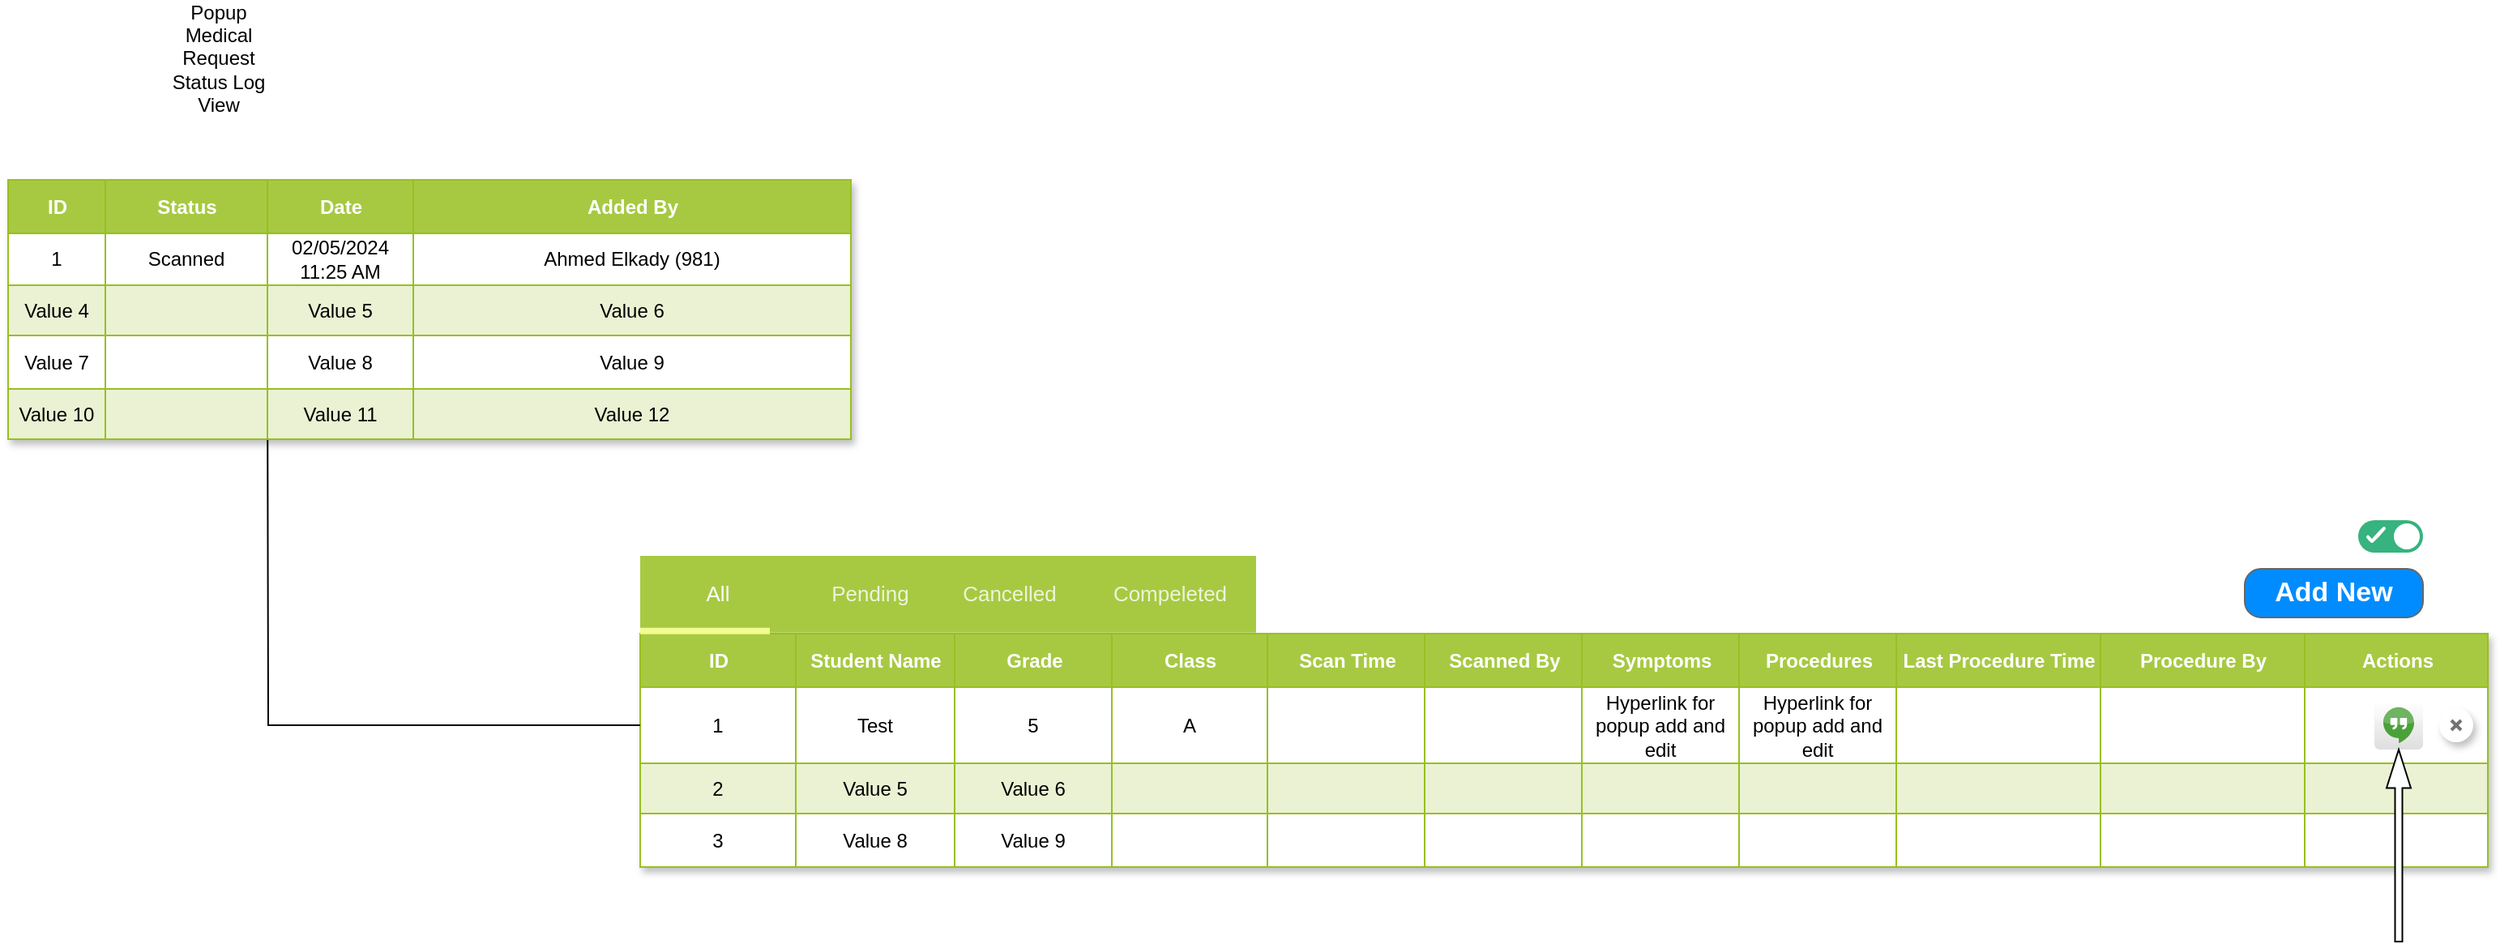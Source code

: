 <mxfile version="24.3.1" type="github">
  <diagram name="Page-1" id="crKuEAGFltX46NYWID3b">
    <mxGraphModel dx="1816" dy="1701" grid="1" gridSize="10" guides="1" tooltips="1" connect="1" arrows="1" fold="1" page="1" pageScale="1" pageWidth="827" pageHeight="1169" background="#FFFFFF" math="0" shadow="0">
      <root>
        <mxCell id="0" />
        <mxCell id="1" parent="0" />
        <mxCell id="ohvGNoViEB5J8aTvtYbx-51" value="Assets" style="childLayout=tableLayout;recursiveResize=0;strokeColor=#98bf21;fillColor=#A7C942;shadow=1;" vertex="1" parent="1">
          <mxGeometry x="-70" y="70" width="1140" height="144.0" as="geometry" />
        </mxCell>
        <mxCell id="ohvGNoViEB5J8aTvtYbx-52" style="shape=tableRow;horizontal=0;startSize=0;swimlaneHead=0;swimlaneBody=0;top=0;left=0;bottom=0;right=0;dropTarget=0;collapsible=0;recursiveResize=0;expand=0;fontStyle=0;strokeColor=inherit;fillColor=#ffffff;" vertex="1" parent="ohvGNoViEB5J8aTvtYbx-51">
          <mxGeometry width="1140" height="33" as="geometry" />
        </mxCell>
        <mxCell id="ohvGNoViEB5J8aTvtYbx-53" value="ID" style="connectable=0;recursiveResize=0;strokeColor=inherit;fillColor=#A7C942;align=center;fontStyle=1;fontColor=#FFFFFF;html=1;" vertex="1" parent="ohvGNoViEB5J8aTvtYbx-52">
          <mxGeometry width="96" height="33" as="geometry">
            <mxRectangle width="96" height="33" as="alternateBounds" />
          </mxGeometry>
        </mxCell>
        <mxCell id="ohvGNoViEB5J8aTvtYbx-54" value="Student Name" style="connectable=0;recursiveResize=0;strokeColor=inherit;fillColor=#A7C942;align=center;fontStyle=1;fontColor=#FFFFFF;html=1;" vertex="1" parent="ohvGNoViEB5J8aTvtYbx-52">
          <mxGeometry x="96" width="98" height="33" as="geometry">
            <mxRectangle width="98" height="33" as="alternateBounds" />
          </mxGeometry>
        </mxCell>
        <mxCell id="ohvGNoViEB5J8aTvtYbx-55" value="Grade" style="connectable=0;recursiveResize=0;strokeColor=inherit;fillColor=#A7C942;align=center;fontStyle=1;fontColor=#FFFFFF;html=1;" vertex="1" parent="ohvGNoViEB5J8aTvtYbx-52">
          <mxGeometry x="194" width="97" height="33" as="geometry">
            <mxRectangle width="97" height="33" as="alternateBounds" />
          </mxGeometry>
        </mxCell>
        <mxCell id="ohvGNoViEB5J8aTvtYbx-72" value="Class" style="connectable=0;recursiveResize=0;strokeColor=inherit;fillColor=#A7C942;align=center;fontStyle=1;fontColor=#FFFFFF;html=1;" vertex="1" parent="ohvGNoViEB5J8aTvtYbx-52">
          <mxGeometry x="291" width="96" height="33" as="geometry">
            <mxRectangle width="96" height="33" as="alternateBounds" />
          </mxGeometry>
        </mxCell>
        <mxCell id="ohvGNoViEB5J8aTvtYbx-76" value="Scan Time" style="connectable=0;recursiveResize=0;strokeColor=inherit;fillColor=#A7C942;align=center;fontStyle=1;fontColor=#FFFFFF;html=1;" vertex="1" parent="ohvGNoViEB5J8aTvtYbx-52">
          <mxGeometry x="387" width="97" height="33" as="geometry">
            <mxRectangle width="97" height="33" as="alternateBounds" />
          </mxGeometry>
        </mxCell>
        <mxCell id="ohvGNoViEB5J8aTvtYbx-94" value="Scanned By" style="connectable=0;recursiveResize=0;strokeColor=inherit;fillColor=#A7C942;align=center;fontStyle=1;fontColor=#FFFFFF;html=1;" vertex="1" parent="ohvGNoViEB5J8aTvtYbx-52">
          <mxGeometry x="484" width="97" height="33" as="geometry">
            <mxRectangle width="97" height="33" as="alternateBounds" />
          </mxGeometry>
        </mxCell>
        <mxCell id="ohvGNoViEB5J8aTvtYbx-85" value="Symptoms" style="connectable=0;recursiveResize=0;strokeColor=inherit;fillColor=#A7C942;align=center;fontStyle=1;fontColor=#FFFFFF;html=1;" vertex="1" parent="ohvGNoViEB5J8aTvtYbx-52">
          <mxGeometry x="581" width="97" height="33" as="geometry">
            <mxRectangle width="97" height="33" as="alternateBounds" />
          </mxGeometry>
        </mxCell>
        <mxCell id="ohvGNoViEB5J8aTvtYbx-89" value="Procedures" style="connectable=0;recursiveResize=0;strokeColor=inherit;fillColor=#A7C942;align=center;fontStyle=1;fontColor=#FFFFFF;html=1;" vertex="1" parent="ohvGNoViEB5J8aTvtYbx-52">
          <mxGeometry x="678" width="97" height="33" as="geometry">
            <mxRectangle width="97" height="33" as="alternateBounds" />
          </mxGeometry>
        </mxCell>
        <mxCell id="ohvGNoViEB5J8aTvtYbx-80" value="Last Procedure Time" style="connectable=0;recursiveResize=0;strokeColor=inherit;fillColor=#A7C942;align=center;fontStyle=1;fontColor=#FFFFFF;html=1;" vertex="1" parent="ohvGNoViEB5J8aTvtYbx-52">
          <mxGeometry x="775" width="126" height="33" as="geometry">
            <mxRectangle width="126" height="33" as="alternateBounds" />
          </mxGeometry>
        </mxCell>
        <mxCell id="ohvGNoViEB5J8aTvtYbx-98" value="Procedure By" style="connectable=0;recursiveResize=0;strokeColor=inherit;fillColor=#A7C942;align=center;fontStyle=1;fontColor=#FFFFFF;html=1;" vertex="1" parent="ohvGNoViEB5J8aTvtYbx-52">
          <mxGeometry x="901" width="126" height="33" as="geometry">
            <mxRectangle width="126" height="33" as="alternateBounds" />
          </mxGeometry>
        </mxCell>
        <mxCell id="ohvGNoViEB5J8aTvtYbx-102" value="Actions" style="connectable=0;recursiveResize=0;strokeColor=inherit;fillColor=#A7C942;align=center;fontStyle=1;fontColor=#FFFFFF;html=1;" vertex="1" parent="ohvGNoViEB5J8aTvtYbx-52">
          <mxGeometry x="1027" width="113" height="33" as="geometry">
            <mxRectangle width="113" height="33" as="alternateBounds" />
          </mxGeometry>
        </mxCell>
        <mxCell id="ohvGNoViEB5J8aTvtYbx-56" value="" style="shape=tableRow;horizontal=0;startSize=0;swimlaneHead=0;swimlaneBody=0;top=0;left=0;bottom=0;right=0;dropTarget=0;collapsible=0;recursiveResize=0;expand=0;fontStyle=0;strokeColor=inherit;fillColor=#ffffff;" vertex="1" parent="ohvGNoViEB5J8aTvtYbx-51">
          <mxGeometry y="33" width="1140" height="47" as="geometry" />
        </mxCell>
        <mxCell id="ohvGNoViEB5J8aTvtYbx-57" value="1" style="connectable=0;recursiveResize=0;strokeColor=inherit;fillColor=inherit;align=center;whiteSpace=wrap;html=1;" vertex="1" parent="ohvGNoViEB5J8aTvtYbx-56">
          <mxGeometry width="96" height="47" as="geometry">
            <mxRectangle width="96" height="47" as="alternateBounds" />
          </mxGeometry>
        </mxCell>
        <mxCell id="ohvGNoViEB5J8aTvtYbx-58" value="Test" style="connectable=0;recursiveResize=0;strokeColor=inherit;fillColor=inherit;align=center;whiteSpace=wrap;html=1;" vertex="1" parent="ohvGNoViEB5J8aTvtYbx-56">
          <mxGeometry x="96" width="98" height="47" as="geometry">
            <mxRectangle width="98" height="47" as="alternateBounds" />
          </mxGeometry>
        </mxCell>
        <mxCell id="ohvGNoViEB5J8aTvtYbx-59" value="5" style="connectable=0;recursiveResize=0;strokeColor=inherit;fillColor=inherit;align=center;whiteSpace=wrap;html=1;" vertex="1" parent="ohvGNoViEB5J8aTvtYbx-56">
          <mxGeometry x="194" width="97" height="47" as="geometry">
            <mxRectangle width="97" height="47" as="alternateBounds" />
          </mxGeometry>
        </mxCell>
        <mxCell id="ohvGNoViEB5J8aTvtYbx-73" value="A" style="connectable=0;recursiveResize=0;strokeColor=inherit;fillColor=inherit;align=center;whiteSpace=wrap;html=1;" vertex="1" parent="ohvGNoViEB5J8aTvtYbx-56">
          <mxGeometry x="291" width="96" height="47" as="geometry">
            <mxRectangle width="96" height="47" as="alternateBounds" />
          </mxGeometry>
        </mxCell>
        <mxCell id="ohvGNoViEB5J8aTvtYbx-77" style="connectable=0;recursiveResize=0;strokeColor=inherit;fillColor=inherit;align=center;whiteSpace=wrap;html=1;" vertex="1" parent="ohvGNoViEB5J8aTvtYbx-56">
          <mxGeometry x="387" width="97" height="47" as="geometry">
            <mxRectangle width="97" height="47" as="alternateBounds" />
          </mxGeometry>
        </mxCell>
        <mxCell id="ohvGNoViEB5J8aTvtYbx-95" style="connectable=0;recursiveResize=0;strokeColor=inherit;fillColor=inherit;align=center;whiteSpace=wrap;html=1;" vertex="1" parent="ohvGNoViEB5J8aTvtYbx-56">
          <mxGeometry x="484" width="97" height="47" as="geometry">
            <mxRectangle width="97" height="47" as="alternateBounds" />
          </mxGeometry>
        </mxCell>
        <mxCell id="ohvGNoViEB5J8aTvtYbx-86" value="Hyperlink for popup add and edit" style="connectable=0;recursiveResize=0;strokeColor=inherit;fillColor=inherit;align=center;whiteSpace=wrap;html=1;" vertex="1" parent="ohvGNoViEB5J8aTvtYbx-56">
          <mxGeometry x="581" width="97" height="47" as="geometry">
            <mxRectangle width="97" height="47" as="alternateBounds" />
          </mxGeometry>
        </mxCell>
        <mxCell id="ohvGNoViEB5J8aTvtYbx-90" value="Hyperlink for popup add and edit" style="connectable=0;recursiveResize=0;strokeColor=inherit;fillColor=inherit;align=center;whiteSpace=wrap;html=1;" vertex="1" parent="ohvGNoViEB5J8aTvtYbx-56">
          <mxGeometry x="678" width="97" height="47" as="geometry">
            <mxRectangle width="97" height="47" as="alternateBounds" />
          </mxGeometry>
        </mxCell>
        <mxCell id="ohvGNoViEB5J8aTvtYbx-81" style="connectable=0;recursiveResize=0;strokeColor=inherit;fillColor=inherit;align=center;whiteSpace=wrap;html=1;" vertex="1" parent="ohvGNoViEB5J8aTvtYbx-56">
          <mxGeometry x="775" width="126" height="47" as="geometry">
            <mxRectangle width="126" height="47" as="alternateBounds" />
          </mxGeometry>
        </mxCell>
        <mxCell id="ohvGNoViEB5J8aTvtYbx-99" style="connectable=0;recursiveResize=0;strokeColor=inherit;fillColor=inherit;align=center;whiteSpace=wrap;html=1;" vertex="1" parent="ohvGNoViEB5J8aTvtYbx-56">
          <mxGeometry x="901" width="126" height="47" as="geometry">
            <mxRectangle width="126" height="47" as="alternateBounds" />
          </mxGeometry>
        </mxCell>
        <mxCell id="ohvGNoViEB5J8aTvtYbx-103" style="connectable=0;recursiveResize=0;strokeColor=inherit;fillColor=inherit;align=center;whiteSpace=wrap;html=1;" vertex="1" parent="ohvGNoViEB5J8aTvtYbx-56">
          <mxGeometry x="1027" width="113" height="47" as="geometry">
            <mxRectangle width="113" height="47" as="alternateBounds" />
          </mxGeometry>
        </mxCell>
        <mxCell id="ohvGNoViEB5J8aTvtYbx-60" value="" style="shape=tableRow;horizontal=0;startSize=0;swimlaneHead=0;swimlaneBody=0;top=0;left=0;bottom=0;right=0;dropTarget=0;collapsible=0;recursiveResize=0;expand=0;fontStyle=1;strokeColor=inherit;fillColor=#EAF2D3;" vertex="1" parent="ohvGNoViEB5J8aTvtYbx-51">
          <mxGeometry y="80" width="1140" height="31" as="geometry" />
        </mxCell>
        <mxCell id="ohvGNoViEB5J8aTvtYbx-61" value="2" style="connectable=0;recursiveResize=0;strokeColor=inherit;fillColor=inherit;whiteSpace=wrap;html=1;" vertex="1" parent="ohvGNoViEB5J8aTvtYbx-60">
          <mxGeometry width="96" height="31" as="geometry">
            <mxRectangle width="96" height="31" as="alternateBounds" />
          </mxGeometry>
        </mxCell>
        <mxCell id="ohvGNoViEB5J8aTvtYbx-62" value="Value 5" style="connectable=0;recursiveResize=0;strokeColor=inherit;fillColor=inherit;whiteSpace=wrap;html=1;" vertex="1" parent="ohvGNoViEB5J8aTvtYbx-60">
          <mxGeometry x="96" width="98" height="31" as="geometry">
            <mxRectangle width="98" height="31" as="alternateBounds" />
          </mxGeometry>
        </mxCell>
        <mxCell id="ohvGNoViEB5J8aTvtYbx-63" value="Value 6" style="connectable=0;recursiveResize=0;strokeColor=inherit;fillColor=inherit;whiteSpace=wrap;html=1;" vertex="1" parent="ohvGNoViEB5J8aTvtYbx-60">
          <mxGeometry x="194" width="97" height="31" as="geometry">
            <mxRectangle width="97" height="31" as="alternateBounds" />
          </mxGeometry>
        </mxCell>
        <mxCell id="ohvGNoViEB5J8aTvtYbx-74" style="connectable=0;recursiveResize=0;strokeColor=inherit;fillColor=inherit;whiteSpace=wrap;html=1;" vertex="1" parent="ohvGNoViEB5J8aTvtYbx-60">
          <mxGeometry x="291" width="96" height="31" as="geometry">
            <mxRectangle width="96" height="31" as="alternateBounds" />
          </mxGeometry>
        </mxCell>
        <mxCell id="ohvGNoViEB5J8aTvtYbx-78" style="connectable=0;recursiveResize=0;strokeColor=inherit;fillColor=inherit;whiteSpace=wrap;html=1;" vertex="1" parent="ohvGNoViEB5J8aTvtYbx-60">
          <mxGeometry x="387" width="97" height="31" as="geometry">
            <mxRectangle width="97" height="31" as="alternateBounds" />
          </mxGeometry>
        </mxCell>
        <mxCell id="ohvGNoViEB5J8aTvtYbx-96" style="connectable=0;recursiveResize=0;strokeColor=inherit;fillColor=inherit;whiteSpace=wrap;html=1;" vertex="1" parent="ohvGNoViEB5J8aTvtYbx-60">
          <mxGeometry x="484" width="97" height="31" as="geometry">
            <mxRectangle width="97" height="31" as="alternateBounds" />
          </mxGeometry>
        </mxCell>
        <mxCell id="ohvGNoViEB5J8aTvtYbx-87" style="connectable=0;recursiveResize=0;strokeColor=inherit;fillColor=inherit;whiteSpace=wrap;html=1;" vertex="1" parent="ohvGNoViEB5J8aTvtYbx-60">
          <mxGeometry x="581" width="97" height="31" as="geometry">
            <mxRectangle width="97" height="31" as="alternateBounds" />
          </mxGeometry>
        </mxCell>
        <mxCell id="ohvGNoViEB5J8aTvtYbx-91" style="connectable=0;recursiveResize=0;strokeColor=inherit;fillColor=inherit;whiteSpace=wrap;html=1;" vertex="1" parent="ohvGNoViEB5J8aTvtYbx-60">
          <mxGeometry x="678" width="97" height="31" as="geometry">
            <mxRectangle width="97" height="31" as="alternateBounds" />
          </mxGeometry>
        </mxCell>
        <mxCell id="ohvGNoViEB5J8aTvtYbx-82" style="connectable=0;recursiveResize=0;strokeColor=inherit;fillColor=inherit;whiteSpace=wrap;html=1;" vertex="1" parent="ohvGNoViEB5J8aTvtYbx-60">
          <mxGeometry x="775" width="126" height="31" as="geometry">
            <mxRectangle width="126" height="31" as="alternateBounds" />
          </mxGeometry>
        </mxCell>
        <mxCell id="ohvGNoViEB5J8aTvtYbx-100" style="connectable=0;recursiveResize=0;strokeColor=inherit;fillColor=inherit;whiteSpace=wrap;html=1;" vertex="1" parent="ohvGNoViEB5J8aTvtYbx-60">
          <mxGeometry x="901" width="126" height="31" as="geometry">
            <mxRectangle width="126" height="31" as="alternateBounds" />
          </mxGeometry>
        </mxCell>
        <mxCell id="ohvGNoViEB5J8aTvtYbx-104" style="connectable=0;recursiveResize=0;strokeColor=inherit;fillColor=inherit;whiteSpace=wrap;html=1;" vertex="1" parent="ohvGNoViEB5J8aTvtYbx-60">
          <mxGeometry x="1027" width="113" height="31" as="geometry">
            <mxRectangle width="113" height="31" as="alternateBounds" />
          </mxGeometry>
        </mxCell>
        <mxCell id="ohvGNoViEB5J8aTvtYbx-64" value="" style="shape=tableRow;horizontal=0;startSize=0;swimlaneHead=0;swimlaneBody=0;top=0;left=0;bottom=0;right=0;dropTarget=0;collapsible=0;recursiveResize=0;expand=0;fontStyle=0;strokeColor=inherit;fillColor=#ffffff;" vertex="1" parent="ohvGNoViEB5J8aTvtYbx-51">
          <mxGeometry y="111" width="1140" height="33" as="geometry" />
        </mxCell>
        <mxCell id="ohvGNoViEB5J8aTvtYbx-65" value="3" style="connectable=0;recursiveResize=0;strokeColor=inherit;fillColor=inherit;fontStyle=0;align=center;whiteSpace=wrap;html=1;" vertex="1" parent="ohvGNoViEB5J8aTvtYbx-64">
          <mxGeometry width="96" height="33" as="geometry">
            <mxRectangle width="96" height="33" as="alternateBounds" />
          </mxGeometry>
        </mxCell>
        <mxCell id="ohvGNoViEB5J8aTvtYbx-66" value="Value 8" style="connectable=0;recursiveResize=0;strokeColor=inherit;fillColor=inherit;fontStyle=0;align=center;whiteSpace=wrap;html=1;" vertex="1" parent="ohvGNoViEB5J8aTvtYbx-64">
          <mxGeometry x="96" width="98" height="33" as="geometry">
            <mxRectangle width="98" height="33" as="alternateBounds" />
          </mxGeometry>
        </mxCell>
        <mxCell id="ohvGNoViEB5J8aTvtYbx-67" value="Value 9" style="connectable=0;recursiveResize=0;strokeColor=inherit;fillColor=inherit;fontStyle=0;align=center;whiteSpace=wrap;html=1;" vertex="1" parent="ohvGNoViEB5J8aTvtYbx-64">
          <mxGeometry x="194" width="97" height="33" as="geometry">
            <mxRectangle width="97" height="33" as="alternateBounds" />
          </mxGeometry>
        </mxCell>
        <mxCell id="ohvGNoViEB5J8aTvtYbx-75" style="connectable=0;recursiveResize=0;strokeColor=inherit;fillColor=inherit;fontStyle=0;align=center;whiteSpace=wrap;html=1;" vertex="1" parent="ohvGNoViEB5J8aTvtYbx-64">
          <mxGeometry x="291" width="96" height="33" as="geometry">
            <mxRectangle width="96" height="33" as="alternateBounds" />
          </mxGeometry>
        </mxCell>
        <mxCell id="ohvGNoViEB5J8aTvtYbx-79" style="connectable=0;recursiveResize=0;strokeColor=inherit;fillColor=inherit;fontStyle=0;align=center;whiteSpace=wrap;html=1;" vertex="1" parent="ohvGNoViEB5J8aTvtYbx-64">
          <mxGeometry x="387" width="97" height="33" as="geometry">
            <mxRectangle width="97" height="33" as="alternateBounds" />
          </mxGeometry>
        </mxCell>
        <mxCell id="ohvGNoViEB5J8aTvtYbx-97" style="connectable=0;recursiveResize=0;strokeColor=inherit;fillColor=inherit;fontStyle=0;align=center;whiteSpace=wrap;html=1;" vertex="1" parent="ohvGNoViEB5J8aTvtYbx-64">
          <mxGeometry x="484" width="97" height="33" as="geometry">
            <mxRectangle width="97" height="33" as="alternateBounds" />
          </mxGeometry>
        </mxCell>
        <mxCell id="ohvGNoViEB5J8aTvtYbx-88" style="connectable=0;recursiveResize=0;strokeColor=inherit;fillColor=inherit;fontStyle=0;align=center;whiteSpace=wrap;html=1;" vertex="1" parent="ohvGNoViEB5J8aTvtYbx-64">
          <mxGeometry x="581" width="97" height="33" as="geometry">
            <mxRectangle width="97" height="33" as="alternateBounds" />
          </mxGeometry>
        </mxCell>
        <mxCell id="ohvGNoViEB5J8aTvtYbx-92" style="connectable=0;recursiveResize=0;strokeColor=inherit;fillColor=inherit;fontStyle=0;align=center;whiteSpace=wrap;html=1;" vertex="1" parent="ohvGNoViEB5J8aTvtYbx-64">
          <mxGeometry x="678" width="97" height="33" as="geometry">
            <mxRectangle width="97" height="33" as="alternateBounds" />
          </mxGeometry>
        </mxCell>
        <mxCell id="ohvGNoViEB5J8aTvtYbx-83" style="connectable=0;recursiveResize=0;strokeColor=inherit;fillColor=inherit;fontStyle=0;align=center;whiteSpace=wrap;html=1;" vertex="1" parent="ohvGNoViEB5J8aTvtYbx-64">
          <mxGeometry x="775" width="126" height="33" as="geometry">
            <mxRectangle width="126" height="33" as="alternateBounds" />
          </mxGeometry>
        </mxCell>
        <mxCell id="ohvGNoViEB5J8aTvtYbx-101" style="connectable=0;recursiveResize=0;strokeColor=inherit;fillColor=inherit;fontStyle=0;align=center;whiteSpace=wrap;html=1;" vertex="1" parent="ohvGNoViEB5J8aTvtYbx-64">
          <mxGeometry x="901" width="126" height="33" as="geometry">
            <mxRectangle width="126" height="33" as="alternateBounds" />
          </mxGeometry>
        </mxCell>
        <mxCell id="ohvGNoViEB5J8aTvtYbx-105" style="connectable=0;recursiveResize=0;strokeColor=inherit;fillColor=inherit;fontStyle=0;align=center;whiteSpace=wrap;html=1;" vertex="1" parent="ohvGNoViEB5J8aTvtYbx-64">
          <mxGeometry x="1027" width="113" height="33" as="geometry">
            <mxRectangle width="113" height="33" as="alternateBounds" />
          </mxGeometry>
        </mxCell>
        <mxCell id="ohvGNoViEB5J8aTvtYbx-106" value="" style="dashed=0;shape=rect;fillColor=#ffffff;strokeColor=none;" vertex="1" parent="1">
          <mxGeometry x="-70" y="-10" width="380" height="60" as="geometry" />
        </mxCell>
        <mxCell id="ohvGNoViEB5J8aTvtYbx-111" value="" style="dashed=0;shape=rect;strokeColor=none;fillColor=#A7C942;resizeWidth=1;resizeHeight=1;fontSize=20;fontColor=#FFFFFF;spacingTop=9;verticalAlign=top;align=left;spacingLeft=72;whiteSpace=wrap;html=1;" vertex="1" parent="ohvGNoViEB5J8aTvtYbx-106">
          <mxGeometry width="380" height="47.368" relative="1" as="geometry">
            <mxPoint y="32" as="offset" />
          </mxGeometry>
        </mxCell>
        <mxCell id="ohvGNoViEB5J8aTvtYbx-113" value="All" style="text;fontSize=13;fontColor=#FFFFFF;verticalAlign=middle;align=center;whiteSpace=wrap;html=1;" vertex="1" parent="ohvGNoViEB5J8aTvtYbx-111">
          <mxGeometry y="1" width="106" height="48" relative="1" as="geometry">
            <mxPoint x="-5" y="-48" as="offset" />
          </mxGeometry>
        </mxCell>
        <mxCell id="ohvGNoViEB5J8aTvtYbx-114" value="Pending" style="text;fontSize=13;fontColor=#FFFFFF;verticalAlign=middle;align=center;textOpacity=80;whiteSpace=wrap;html=1;" vertex="1" parent="ohvGNoViEB5J8aTvtYbx-111">
          <mxGeometry y="1" width="106" height="48" relative="1" as="geometry">
            <mxPoint x="89" y="-48" as="offset" />
          </mxGeometry>
        </mxCell>
        <mxCell id="ohvGNoViEB5J8aTvtYbx-115" value="Cancelled" style="text;fontSize=13;fontColor=#FFFFFF;verticalAlign=middle;align=center;textOpacity=80;whiteSpace=wrap;html=1;" vertex="1" parent="ohvGNoViEB5J8aTvtYbx-111">
          <mxGeometry y="1" width="106" height="48" relative="1" as="geometry">
            <mxPoint x="175" y="-48" as="offset" />
          </mxGeometry>
        </mxCell>
        <mxCell id="ohvGNoViEB5J8aTvtYbx-116" value="Compeleted" style="text;fontSize=13;fontColor=#FFFFFF;verticalAlign=middle;align=center;textOpacity=80;whiteSpace=wrap;html=1;" vertex="1" parent="ohvGNoViEB5J8aTvtYbx-111">
          <mxGeometry y="1" width="106" height="48" relative="1" as="geometry">
            <mxPoint x="274" y="-48" as="offset" />
          </mxGeometry>
        </mxCell>
        <mxCell id="ohvGNoViEB5J8aTvtYbx-120" value="" style="dashed=0;shape=rect;strokeColor=none;fillColor=#F1FB8F;" vertex="1" parent="ohvGNoViEB5J8aTvtYbx-111">
          <mxGeometry y="1" width="80" height="4" relative="1" as="geometry">
            <mxPoint y="-3" as="offset" />
          </mxGeometry>
        </mxCell>
        <mxCell id="ohvGNoViEB5J8aTvtYbx-123" value="Add New" style="strokeWidth=1;shadow=0;dashed=0;align=center;html=1;shape=mxgraph.mockup.buttons.button;strokeColor=#666666;fontColor=#ffffff;mainText=;buttonStyle=round;fontSize=17;fontStyle=1;fillColor=#008cff;whiteSpace=wrap;" vertex="1" parent="1">
          <mxGeometry x="920" y="30" width="110" height="30" as="geometry" />
        </mxCell>
        <mxCell id="ohvGNoViEB5J8aTvtYbx-124" value="" style="shape=ellipse;dashed=0;strokeColor=none;shadow=1;fontSize=13;align=center;verticalAlign=top;labelPosition=center;verticalLabelPosition=bottom;html=1;aspect=fixed;" vertex="1" parent="1">
          <mxGeometry x="1040" y="116" width="21" height="21" as="geometry" />
        </mxCell>
        <mxCell id="ohvGNoViEB5J8aTvtYbx-125" value="" style="dashed=0;html=1;shape=mxgraph.gmdl.x;strokeColor=#737373;strokeWidth=2;shadow=0;sketch=0;html=1;labelPosition=center;verticalLabelPosition=bottom;align=center;verticalAlign=top;" vertex="1" parent="ohvGNoViEB5J8aTvtYbx-124">
          <mxGeometry x="7.5" y="7.5" width="6" height="6" as="geometry" />
        </mxCell>
        <mxCell id="ohvGNoViEB5J8aTvtYbx-126" value="" style="dashed=0;outlineConnect=0;html=1;align=center;labelPosition=center;verticalLabelPosition=bottom;verticalAlign=top;shape=mxgraph.webicons.google_hangout;gradientColor=#DFDEDE" vertex="1" parent="1">
          <mxGeometry x="1000" y="111.5" width="30" height="30" as="geometry" />
        </mxCell>
        <mxCell id="ohvGNoViEB5J8aTvtYbx-127" value="" style="fillColor=#36B37E;strokeColor=none;rounded=1;arcSize=50;sketch=0;hachureGap=4;pointerEvents=0;fontFamily=Architects Daughter;fontSource=https%3A%2F%2Ffonts.googleapis.com%2Fcss%3Ffamily%3DArchitects%2BDaughter;fontSize=20;" vertex="1" parent="1">
          <mxGeometry x="990" width="40" height="20" as="geometry" />
        </mxCell>
        <mxCell id="ohvGNoViEB5J8aTvtYbx-128" value="" style="shape=ellipse;strokeColor=none;fillColor=#ffffff;sketch=0;hachureGap=4;pointerEvents=0;fontFamily=Architects Daughter;fontSource=https%3A%2F%2Ffonts.googleapis.com%2Fcss%3Ffamily%3DArchitects%2BDaughter;fontSize=20;" vertex="1" parent="ohvGNoViEB5J8aTvtYbx-127">
          <mxGeometry x="1" y="0.5" width="16" height="16" relative="1" as="geometry">
            <mxPoint x="-18" y="-8" as="offset" />
          </mxGeometry>
        </mxCell>
        <mxCell id="ohvGNoViEB5J8aTvtYbx-129" value="" style="html=1;shadow=0;dashed=0;shape=mxgraph.atlassian.check;strokeColor=#ffffff;strokeWidth=2;sketch=1;hachureGap=4;pointerEvents=0;fontFamily=Architects Daughter;fontSource=https%3A%2F%2Ffonts.googleapis.com%2Fcss%3Ffamily%3DArchitects%2BDaughter;fontSize=20;" vertex="1" parent="ohvGNoViEB5J8aTvtYbx-127">
          <mxGeometry y="0.5" width="10" height="8" relative="1" as="geometry">
            <mxPoint x="6" y="-5" as="offset" />
          </mxGeometry>
        </mxCell>
        <mxCell id="ohvGNoViEB5J8aTvtYbx-131" style="edgeStyle=orthogonalEdgeStyle;rounded=0;orthogonalLoop=1;jettySize=auto;html=1;" edge="1" parent="1" source="ohvGNoViEB5J8aTvtYbx-56">
          <mxGeometry relative="1" as="geometry">
            <mxPoint x="-300" y="-100" as="targetPoint" />
          </mxGeometry>
        </mxCell>
        <mxCell id="ohvGNoViEB5J8aTvtYbx-132" value="Assets" style="childLayout=tableLayout;recursiveResize=0;strokeColor=#98bf21;fillColor=#A7C942;shadow=1;" vertex="1" parent="1">
          <mxGeometry x="-460" y="-210" width="520" height="160" as="geometry" />
        </mxCell>
        <mxCell id="ohvGNoViEB5J8aTvtYbx-133" style="shape=tableRow;horizontal=0;startSize=0;swimlaneHead=0;swimlaneBody=0;top=0;left=0;bottom=0;right=0;dropTarget=0;collapsible=0;recursiveResize=0;expand=0;fontStyle=0;strokeColor=inherit;fillColor=#ffffff;" vertex="1" parent="ohvGNoViEB5J8aTvtYbx-132">
          <mxGeometry width="520" height="33" as="geometry" />
        </mxCell>
        <mxCell id="ohvGNoViEB5J8aTvtYbx-134" value="ID" style="connectable=0;recursiveResize=0;strokeColor=inherit;fillColor=#A7C942;align=center;fontStyle=1;fontColor=#FFFFFF;html=1;" vertex="1" parent="ohvGNoViEB5J8aTvtYbx-133">
          <mxGeometry width="60" height="33" as="geometry">
            <mxRectangle width="60" height="33" as="alternateBounds" />
          </mxGeometry>
        </mxCell>
        <mxCell id="ohvGNoViEB5J8aTvtYbx-159" value="Status" style="connectable=0;recursiveResize=0;strokeColor=inherit;fillColor=#A7C942;align=center;fontStyle=1;fontColor=#FFFFFF;html=1;" vertex="1" parent="ohvGNoViEB5J8aTvtYbx-133">
          <mxGeometry x="60" width="100" height="33" as="geometry">
            <mxRectangle width="100" height="33" as="alternateBounds" />
          </mxGeometry>
        </mxCell>
        <mxCell id="ohvGNoViEB5J8aTvtYbx-135" value="Date" style="connectable=0;recursiveResize=0;strokeColor=inherit;fillColor=#A7C942;align=center;fontStyle=1;fontColor=#FFFFFF;html=1;" vertex="1" parent="ohvGNoViEB5J8aTvtYbx-133">
          <mxGeometry x="160" width="90" height="33" as="geometry">
            <mxRectangle width="90" height="33" as="alternateBounds" />
          </mxGeometry>
        </mxCell>
        <mxCell id="ohvGNoViEB5J8aTvtYbx-136" value="Added By" style="connectable=0;recursiveResize=0;strokeColor=inherit;fillColor=#A7C942;align=center;fontStyle=1;fontColor=#FFFFFF;html=1;" vertex="1" parent="ohvGNoViEB5J8aTvtYbx-133">
          <mxGeometry x="250" width="270" height="33" as="geometry">
            <mxRectangle width="270" height="33" as="alternateBounds" />
          </mxGeometry>
        </mxCell>
        <mxCell id="ohvGNoViEB5J8aTvtYbx-137" value="" style="shape=tableRow;horizontal=0;startSize=0;swimlaneHead=0;swimlaneBody=0;top=0;left=0;bottom=0;right=0;dropTarget=0;collapsible=0;recursiveResize=0;expand=0;fontStyle=0;strokeColor=inherit;fillColor=#ffffff;" vertex="1" parent="ohvGNoViEB5J8aTvtYbx-132">
          <mxGeometry y="33" width="520" height="32" as="geometry" />
        </mxCell>
        <mxCell id="ohvGNoViEB5J8aTvtYbx-138" value="1" style="connectable=0;recursiveResize=0;strokeColor=inherit;fillColor=inherit;align=center;whiteSpace=wrap;html=1;" vertex="1" parent="ohvGNoViEB5J8aTvtYbx-137">
          <mxGeometry width="60" height="32" as="geometry">
            <mxRectangle width="60" height="32" as="alternateBounds" />
          </mxGeometry>
        </mxCell>
        <mxCell id="ohvGNoViEB5J8aTvtYbx-160" value="Scanned" style="connectable=0;recursiveResize=0;strokeColor=inherit;fillColor=inherit;align=center;whiteSpace=wrap;html=1;" vertex="1" parent="ohvGNoViEB5J8aTvtYbx-137">
          <mxGeometry x="60" width="100" height="32" as="geometry">
            <mxRectangle width="100" height="32" as="alternateBounds" />
          </mxGeometry>
        </mxCell>
        <mxCell id="ohvGNoViEB5J8aTvtYbx-139" value="02/05/2024 11:25 AM" style="connectable=0;recursiveResize=0;strokeColor=inherit;fillColor=inherit;align=center;whiteSpace=wrap;html=1;" vertex="1" parent="ohvGNoViEB5J8aTvtYbx-137">
          <mxGeometry x="160" width="90" height="32" as="geometry">
            <mxRectangle width="90" height="32" as="alternateBounds" />
          </mxGeometry>
        </mxCell>
        <mxCell id="ohvGNoViEB5J8aTvtYbx-140" value="Ahmed Elkady (981)" style="connectable=0;recursiveResize=0;strokeColor=inherit;fillColor=inherit;align=center;whiteSpace=wrap;html=1;" vertex="1" parent="ohvGNoViEB5J8aTvtYbx-137">
          <mxGeometry x="250" width="270" height="32" as="geometry">
            <mxRectangle width="270" height="32" as="alternateBounds" />
          </mxGeometry>
        </mxCell>
        <mxCell id="ohvGNoViEB5J8aTvtYbx-141" value="" style="shape=tableRow;horizontal=0;startSize=0;swimlaneHead=0;swimlaneBody=0;top=0;left=0;bottom=0;right=0;dropTarget=0;collapsible=0;recursiveResize=0;expand=0;fontStyle=1;strokeColor=inherit;fillColor=#EAF2D3;" vertex="1" parent="ohvGNoViEB5J8aTvtYbx-132">
          <mxGeometry y="65" width="520" height="31" as="geometry" />
        </mxCell>
        <mxCell id="ohvGNoViEB5J8aTvtYbx-142" value="Value 4" style="connectable=0;recursiveResize=0;strokeColor=inherit;fillColor=inherit;whiteSpace=wrap;html=1;" vertex="1" parent="ohvGNoViEB5J8aTvtYbx-141">
          <mxGeometry width="60" height="31" as="geometry">
            <mxRectangle width="60" height="31" as="alternateBounds" />
          </mxGeometry>
        </mxCell>
        <mxCell id="ohvGNoViEB5J8aTvtYbx-161" style="connectable=0;recursiveResize=0;strokeColor=inherit;fillColor=inherit;whiteSpace=wrap;html=1;" vertex="1" parent="ohvGNoViEB5J8aTvtYbx-141">
          <mxGeometry x="60" width="100" height="31" as="geometry">
            <mxRectangle width="100" height="31" as="alternateBounds" />
          </mxGeometry>
        </mxCell>
        <mxCell id="ohvGNoViEB5J8aTvtYbx-143" value="Value 5" style="connectable=0;recursiveResize=0;strokeColor=inherit;fillColor=inherit;whiteSpace=wrap;html=1;" vertex="1" parent="ohvGNoViEB5J8aTvtYbx-141">
          <mxGeometry x="160" width="90" height="31" as="geometry">
            <mxRectangle width="90" height="31" as="alternateBounds" />
          </mxGeometry>
        </mxCell>
        <mxCell id="ohvGNoViEB5J8aTvtYbx-144" value="Value 6" style="connectable=0;recursiveResize=0;strokeColor=inherit;fillColor=inherit;whiteSpace=wrap;html=1;" vertex="1" parent="ohvGNoViEB5J8aTvtYbx-141">
          <mxGeometry x="250" width="270" height="31" as="geometry">
            <mxRectangle width="270" height="31" as="alternateBounds" />
          </mxGeometry>
        </mxCell>
        <mxCell id="ohvGNoViEB5J8aTvtYbx-145" value="" style="shape=tableRow;horizontal=0;startSize=0;swimlaneHead=0;swimlaneBody=0;top=0;left=0;bottom=0;right=0;dropTarget=0;collapsible=0;recursiveResize=0;expand=0;fontStyle=0;strokeColor=inherit;fillColor=#ffffff;" vertex="1" parent="ohvGNoViEB5J8aTvtYbx-132">
          <mxGeometry y="96" width="520" height="33" as="geometry" />
        </mxCell>
        <mxCell id="ohvGNoViEB5J8aTvtYbx-146" value="Value 7" style="connectable=0;recursiveResize=0;strokeColor=inherit;fillColor=inherit;fontStyle=0;align=center;whiteSpace=wrap;html=1;" vertex="1" parent="ohvGNoViEB5J8aTvtYbx-145">
          <mxGeometry width="60" height="33" as="geometry">
            <mxRectangle width="60" height="33" as="alternateBounds" />
          </mxGeometry>
        </mxCell>
        <mxCell id="ohvGNoViEB5J8aTvtYbx-162" style="connectable=0;recursiveResize=0;strokeColor=inherit;fillColor=inherit;fontStyle=0;align=center;whiteSpace=wrap;html=1;" vertex="1" parent="ohvGNoViEB5J8aTvtYbx-145">
          <mxGeometry x="60" width="100" height="33" as="geometry">
            <mxRectangle width="100" height="33" as="alternateBounds" />
          </mxGeometry>
        </mxCell>
        <mxCell id="ohvGNoViEB5J8aTvtYbx-147" value="Value 8" style="connectable=0;recursiveResize=0;strokeColor=inherit;fillColor=inherit;fontStyle=0;align=center;whiteSpace=wrap;html=1;" vertex="1" parent="ohvGNoViEB5J8aTvtYbx-145">
          <mxGeometry x="160" width="90" height="33" as="geometry">
            <mxRectangle width="90" height="33" as="alternateBounds" />
          </mxGeometry>
        </mxCell>
        <mxCell id="ohvGNoViEB5J8aTvtYbx-148" value="Value 9" style="connectable=0;recursiveResize=0;strokeColor=inherit;fillColor=inherit;fontStyle=0;align=center;whiteSpace=wrap;html=1;" vertex="1" parent="ohvGNoViEB5J8aTvtYbx-145">
          <mxGeometry x="250" width="270" height="33" as="geometry">
            <mxRectangle width="270" height="33" as="alternateBounds" />
          </mxGeometry>
        </mxCell>
        <mxCell id="ohvGNoViEB5J8aTvtYbx-149" value="" style="shape=tableRow;horizontal=0;startSize=0;swimlaneHead=0;swimlaneBody=0;top=0;left=0;bottom=0;right=0;dropTarget=0;collapsible=0;recursiveResize=0;expand=0;fontStyle=1;strokeColor=inherit;fillColor=#EAF2D3;" vertex="1" parent="ohvGNoViEB5J8aTvtYbx-132">
          <mxGeometry y="129" width="520" height="31" as="geometry" />
        </mxCell>
        <mxCell id="ohvGNoViEB5J8aTvtYbx-150" value="Value 10" style="connectable=0;recursiveResize=0;strokeColor=inherit;fillColor=inherit;whiteSpace=wrap;html=1;" vertex="1" parent="ohvGNoViEB5J8aTvtYbx-149">
          <mxGeometry width="60" height="31" as="geometry">
            <mxRectangle width="60" height="31" as="alternateBounds" />
          </mxGeometry>
        </mxCell>
        <mxCell id="ohvGNoViEB5J8aTvtYbx-163" style="connectable=0;recursiveResize=0;strokeColor=inherit;fillColor=inherit;whiteSpace=wrap;html=1;" vertex="1" parent="ohvGNoViEB5J8aTvtYbx-149">
          <mxGeometry x="60" width="100" height="31" as="geometry">
            <mxRectangle width="100" height="31" as="alternateBounds" />
          </mxGeometry>
        </mxCell>
        <mxCell id="ohvGNoViEB5J8aTvtYbx-151" value="Value 11" style="connectable=0;recursiveResize=0;strokeColor=inherit;fillColor=inherit;whiteSpace=wrap;html=1;" vertex="1" parent="ohvGNoViEB5J8aTvtYbx-149">
          <mxGeometry x="160" width="90" height="31" as="geometry">
            <mxRectangle width="90" height="31" as="alternateBounds" />
          </mxGeometry>
        </mxCell>
        <mxCell id="ohvGNoViEB5J8aTvtYbx-152" value="Value 12" style="connectable=0;recursiveResize=0;strokeColor=inherit;fillColor=inherit;whiteSpace=wrap;html=1;" vertex="1" parent="ohvGNoViEB5J8aTvtYbx-149">
          <mxGeometry x="250" width="270" height="31" as="geometry">
            <mxRectangle width="270" height="31" as="alternateBounds" />
          </mxGeometry>
        </mxCell>
        <mxCell id="ohvGNoViEB5J8aTvtYbx-153" value="Popup Medical Request Status Log View" style="text;html=1;align=center;verticalAlign=middle;whiteSpace=wrap;rounded=0;" vertex="1" parent="1">
          <mxGeometry x="-360" y="-300" width="60" height="30" as="geometry" />
        </mxCell>
        <mxCell id="ohvGNoViEB5J8aTvtYbx-164" value="" style="shape=singleArrow;direction=north;whiteSpace=wrap;html=1;rotation=0;" vertex="1" parent="1">
          <mxGeometry x="1007.5" y="141.5" width="15" height="118.5" as="geometry" />
        </mxCell>
      </root>
    </mxGraphModel>
  </diagram>
</mxfile>
